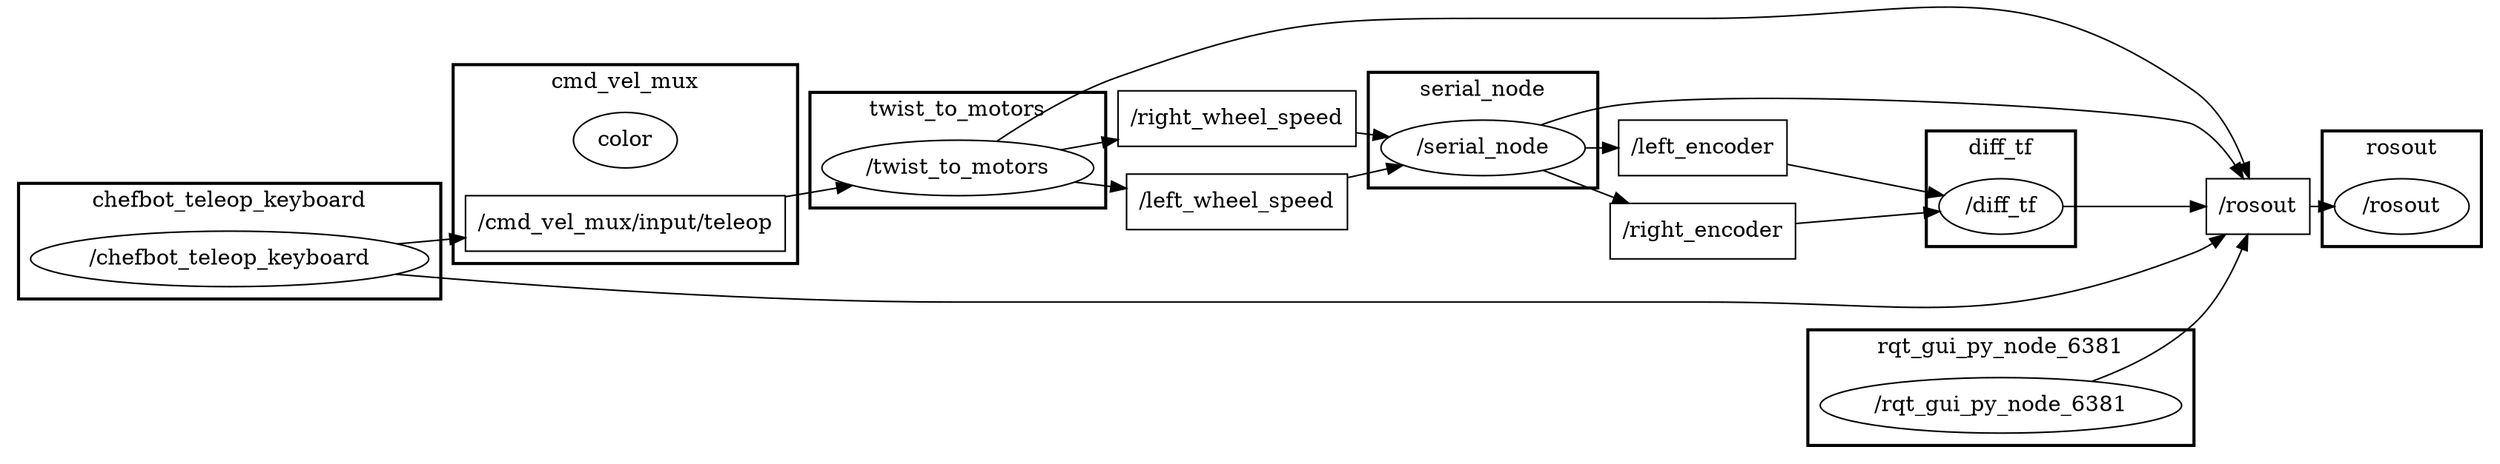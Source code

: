 digraph graphname {
	graph [bb="0,0,1328.9,276.64",
		compound=True,
		rank=same,
		rankdir=LR,
		ranksep=0.2
	];
	node [label="\N"];
	subgraph cluster_cmd_vel_mux {
		graph [bb="237.38,122,420.38,251",
			compound=True,
			label=cmd_vel_mux,
			lheight=0.21,
			lp="328.88,239.5",
			lwidth=1.10,
			rank=same,
			rankdir=LR,
			ranksep=0.2,
			style=bold
		];
		color		 [height=0.5,
			pos="328.88,202",
			width=0.79437];
		t__cmd_vel_mux_input_teleop		 [URL=topic_3A_cmd_vel_mux_input_teleop,
			height=0.5,
			label="/cmd_vel_mux/input/teleop",
			pos="328.88,148",
			shape=box,
			tooltip="topic:/cmd_vel_mux/input/teleop",
			width=2.3194];
	}
	subgraph cluster_chefbot_teleop_keyboard {
		graph [bb="8,149,229.38,224",
			compound=True,
			label=chefbot_teleop_keyboard,
			lheight=0.21,
			lp="118.69,212.5",
			lwidth=1.92,
			rank=same,
			rankdir=LR,
			ranksep=0.2,
			style=bold
		];
		n__chefbot_teleop_keyboard		 [URL=_chefbot_teleop_keyboard,
			height=0.5,
			label="/chefbot_teleop_keyboard",
			pos="118.69,175",
			shape=ellipse,
			tooltip="/chefbot_teleop_keyboard",
			width=2.8525];
	}
	subgraph cluster_twist_to_motors {
		graph [bb="428.38,127,586.07,202",
			compound=True,
			label=twist_to_motors,
			lheight=0.21,
			lp="507.23,190.5",
			lwidth=1.24,
			rank=same,
			rankdir=LR,
			ranksep=0.2,
			style=bold
		];
		n__twist_to_motors		 [URL=_twist_to_motors,
			height=0.5,
			label="/twist_to_motors",
			pos="507.23,153",
			shape=ellipse,
			tooltip="/twist_to_motors",
			width=1.9679];
	}
	subgraph cluster_diff_tf {
		graph [bb="1018.1,91,1105.6,166",
			compound=True,
			label=diff_tf,
			lheight=0.21,
			lp="1061.9,154.5",
			lwidth=0.49,
			rank=same,
			rankdir=LR,
			ranksep=0.2,
			style=bold
		];
		n__diff_tf		 [URL=_diff_tf,
			height=0.5,
			label="/diff_tf",
			pos="1061.9,117",
			shape=ellipse,
			tooltip="/diff_tf",
			width=0.99297];
	}
	subgraph cluster_rosout {
		graph [bb="1234.7,158,1320.9,233",
			compound=True,
			label=rosout,
			lheight=0.21,
			lp="1277.8,221.5",
			lwidth=0.47,
			rank=same,
			rankdir=LR,
			ranksep=0.2,
			style=bold
		];
		n__rosout		 [URL=_rosout,
			height=0.5,
			label="/rosout",
			pos="1277.8,184",
			shape=ellipse,
			tooltip="/rosout",
			width=0.97491];
	}
	subgraph cluster_rqt_gui_py_node_6381 {
		graph [bb="958.96,8,1164.7,83",
			compound=True,
			label=rqt_gui_py_node_6381,
			lheight=0.21,
			lp="1061.9,71.5",
			lwidth=1.76,
			rank=same,
			rankdir=LR,
			ranksep=0.2,
			style=bold
		];
		n__rqt_gui_py_node_6381		 [URL=_rqt_gui_py_node_6381,
			height=0.5,
			label="/rqt_gui_py_node_6381",
			pos="1061.9,34",
			shape=ellipse,
			tooltip="/rqt_gui_py_node_6381",
			width=2.6359];
	}
	subgraph cluster_serial_node {
		graph [bb="724.07,112,847.96,187",
			compound=True,
			label=serial_node,
			lheight=0.21,
			lp="786.01,175.5",
			lwidth=0.88,
			rank=same,
			rankdir=LR,
			ranksep=0.2,
			style=bold
		];
		n__serial_node		 [URL=_serial_node,
			height=0.5,
			label="/serial_node",
			pos="786.01,138",
			shape=ellipse,
			tooltip="/serial_node",
			width=1.4985];
	}
	t__rosout	 [URL=topic_3A_rosout,
		height=0.5,
		label="/rosout",
		pos="1199.7,184",
		shape=box,
		tooltip="topic:/rosout",
		width=0.75];
	t__rosout -> n__rosout	 [penwidth=1,
		pos="e,1242.7,184 1226.9,184 1228.7,184 1230.5,184 1232.3,184"];
	t__left_encoder	 [URL=topic_3A_left_encoder,
		height=0.5,
		label="/left_encoder",
		pos="903.46,138",
		shape=box,
		tooltip="topic:/left_encoder",
		width=1.2222];
	t__left_encoder -> n__diff_tf	 [penwidth=1,
		pos="e,1027,121.54 947.61,132.21 969.23,129.3 995.36,125.79 1017.1,122.88"];
	t__cmd_vel_mux_input_teleop -> n__twist_to_motors	 [penwidth=1,
		pos="e,436.7,151.03 412.63,150.35 417.29,150.48 421.96,150.61 426.61,150.74"];
	t__right_wheel_speed	 [URL=topic_3A_right_wheel_speed,
		height=0.5,
		label="/right_wheel_speed",
		pos="655.07,158",
		shape=box,
		tooltip="topic:/right_wheel_speed",
		width=1.6944];
	t__right_wheel_speed -> n__serial_node	 [penwidth=1,
		pos="e,736.72,145.49 716.39,148.64 719.8,148.12 723.22,147.58 726.62,147.06"];
	t__right_encoder	 [URL=topic_3A_right_encoder,
		height=0.5,
		label="/right_encoder",
		pos="903.46,84",
		shape=box,
		tooltip="topic:/right_encoder",
		width=1.3194];
	t__right_encoder -> n__diff_tf	 [penwidth=1,
		pos="e,1028.3,110.14 951.38,93.901 972.72,98.404 997.78,103.69 1018.5,108.07"];
	t__left_wheel_speed	 [URL=topic_3A_left_wheel_speed,
		height=0.5,
		label="/left_wheel_speed",
		pos="655.07,104",
		shape=box,
		tooltip="topic:/left_wheel_speed",
		width=1.5972];
	t__left_wheel_speed -> n__serial_node	 [penwidth=1,
		pos="e,743.23,126.98 712.63,118.91 719.54,120.74 726.57,122.59 733.4,124.39"];
	n__chefbot_teleop_keyboard -> t__rosout	 [penwidth=1,
		pos="e,1188,202.15 138.69,192.86 160.56,212.17 198.51,241.92 237.38,255 350.78,293.15 386.58,269 506.23,269 506.23,269 506.23,269 904.46,269 1021.8,269 1063.1,283.6 1164.7,225 1171.1,221.34 1176.8,216.01 1181.6,210.4"];
	n__chefbot_teleop_keyboard -> t__cmd_vel_mux_input_teleop	 [penwidth=1,
		pos="e,245.29,158.71 201.67,164.37 212.65,162.94 223.97,161.48 235.12,160.03"];
	n__twist_to_motors -> t__rosout	 [penwidth=1,
		pos="e,1172.6,195.65 545.1,168.31 597.48,188.64 696.86,222 785.01,222 785.01,222 785.01,222 904.46,222 1017.3,222 1050.1,225.55 1162.6,198.13"];
	n__twist_to_motors -> t__right_wheel_speed	 [penwidth=1,
		pos="e,593.97,155.94 577.73,155.38 579.77,155.45 581.81,155.52 583.84,155.59"];
	n__twist_to_motors -> t__left_wheel_speed	 [penwidth=1,
		pos="e,600.27,122.07 550.8,138.7 563.25,134.51 577.14,129.85 590.58,125.33"];
	n__diff_tf -> t__rosout	 [penwidth=1,
		pos="e,1172.7,171.17 1088.1,129.45 1109.4,139.94 1140,155.06 1163.7,166.72"];
	n__rqt_gui_py_node_6381 -> t__rosout	 [penwidth=1,
		pos="e,1196.5,165.9 1109.9,49.651 1129.2,58.09 1150.2,70.275 1164.7,87 1181.6,106.5 1190.3,134.91 1194.6,155.95"];
	n__serial_node -> t__rosout	 [penwidth=1,
		pos="e,1172.6,185.35 817.94,152.53 829.6,157.36 843.15,162.21 855.96,165 965.52,188.85 1099.2,187.91 1162.3,185.73"];
	n__serial_node -> t__left_encoder	 [penwidth=1,
		pos="e,859.13,138 840.01,138 843.01,138 846.03,138 849.03,138"];
	n__serial_node -> t__right_encoder	 [penwidth=1,
		pos="e,863.77,102.1 818.26,123.39 829.43,118.16 842.3,112.14 854.55,106.41"];
}
